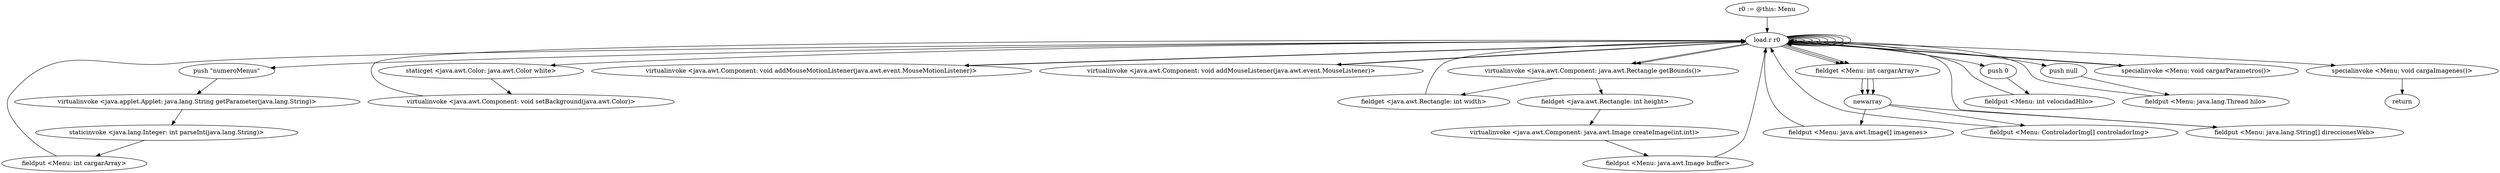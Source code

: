 digraph "" {
    "r0 := @this: Menu"
    "load.r r0"
    "r0 := @this: Menu"->"load.r r0";
    "load.r r0"->"load.r r0";
    "push \"numeroMenus\""
    "load.r r0"->"push \"numeroMenus\"";
    "virtualinvoke <java.applet.Applet: java.lang.String getParameter(java.lang.String)>"
    "push \"numeroMenus\""->"virtualinvoke <java.applet.Applet: java.lang.String getParameter(java.lang.String)>";
    "staticinvoke <java.lang.Integer: int parseInt(java.lang.String)>"
    "virtualinvoke <java.applet.Applet: java.lang.String getParameter(java.lang.String)>"->"staticinvoke <java.lang.Integer: int parseInt(java.lang.String)>";
    "fieldput <Menu: int cargarArray>"
    "staticinvoke <java.lang.Integer: int parseInt(java.lang.String)>"->"fieldput <Menu: int cargarArray>";
    "fieldput <Menu: int cargarArray>"->"load.r r0";
    "staticget <java.awt.Color: java.awt.Color white>"
    "load.r r0"->"staticget <java.awt.Color: java.awt.Color white>";
    "virtualinvoke <java.awt.Component: void setBackground(java.awt.Color)>"
    "staticget <java.awt.Color: java.awt.Color white>"->"virtualinvoke <java.awt.Component: void setBackground(java.awt.Color)>";
    "virtualinvoke <java.awt.Component: void setBackground(java.awt.Color)>"->"load.r r0";
    "load.r r0"->"load.r r0";
    "virtualinvoke <java.awt.Component: void addMouseMotionListener(java.awt.event.MouseMotionListener)>"
    "load.r r0"->"virtualinvoke <java.awt.Component: void addMouseMotionListener(java.awt.event.MouseMotionListener)>";
    "virtualinvoke <java.awt.Component: void addMouseMotionListener(java.awt.event.MouseMotionListener)>"->"load.r r0";
    "load.r r0"->"load.r r0";
    "virtualinvoke <java.awt.Component: void addMouseListener(java.awt.event.MouseListener)>"
    "load.r r0"->"virtualinvoke <java.awt.Component: void addMouseListener(java.awt.event.MouseListener)>";
    "virtualinvoke <java.awt.Component: void addMouseListener(java.awt.event.MouseListener)>"->"load.r r0";
    "load.r r0"->"load.r r0";
    "load.r r0"->"load.r r0";
    "virtualinvoke <java.awt.Component: java.awt.Rectangle getBounds()>"
    "load.r r0"->"virtualinvoke <java.awt.Component: java.awt.Rectangle getBounds()>";
    "fieldget <java.awt.Rectangle: int width>"
    "virtualinvoke <java.awt.Component: java.awt.Rectangle getBounds()>"->"fieldget <java.awt.Rectangle: int width>";
    "fieldget <java.awt.Rectangle: int width>"->"load.r r0";
    "load.r r0"->"virtualinvoke <java.awt.Component: java.awt.Rectangle getBounds()>";
    "fieldget <java.awt.Rectangle: int height>"
    "virtualinvoke <java.awt.Component: java.awt.Rectangle getBounds()>"->"fieldget <java.awt.Rectangle: int height>";
    "virtualinvoke <java.awt.Component: java.awt.Image createImage(int,int)>"
    "fieldget <java.awt.Rectangle: int height>"->"virtualinvoke <java.awt.Component: java.awt.Image createImage(int,int)>";
    "fieldput <Menu: java.awt.Image buffer>"
    "virtualinvoke <java.awt.Component: java.awt.Image createImage(int,int)>"->"fieldput <Menu: java.awt.Image buffer>";
    "fieldput <Menu: java.awt.Image buffer>"->"load.r r0";
    "load.r r0"->"load.r r0";
    "fieldget <Menu: int cargarArray>"
    "load.r r0"->"fieldget <Menu: int cargarArray>";
    "newarray"
    "fieldget <Menu: int cargarArray>"->"newarray";
    "fieldput <Menu: java.awt.Image[] imagenes>"
    "newarray"->"fieldput <Menu: java.awt.Image[] imagenes>";
    "fieldput <Menu: java.awt.Image[] imagenes>"->"load.r r0";
    "load.r r0"->"load.r r0";
    "load.r r0"->"fieldget <Menu: int cargarArray>";
    "fieldget <Menu: int cargarArray>"->"newarray";
    "fieldput <Menu: ControladorImg[] controladorImg>"
    "newarray"->"fieldput <Menu: ControladorImg[] controladorImg>";
    "fieldput <Menu: ControladorImg[] controladorImg>"->"load.r r0";
    "load.r r0"->"load.r r0";
    "load.r r0"->"fieldget <Menu: int cargarArray>";
    "fieldget <Menu: int cargarArray>"->"newarray";
    "fieldput <Menu: java.lang.String[] direccionesWeb>"
    "newarray"->"fieldput <Menu: java.lang.String[] direccionesWeb>";
    "fieldput <Menu: java.lang.String[] direccionesWeb>"->"load.r r0";
    "push 0"
    "load.r r0"->"push 0";
    "fieldput <Menu: int velocidadHilo>"
    "push 0"->"fieldput <Menu: int velocidadHilo>";
    "fieldput <Menu: int velocidadHilo>"->"load.r r0";
    "push null"
    "load.r r0"->"push null";
    "fieldput <Menu: java.lang.Thread hilo>"
    "push null"->"fieldput <Menu: java.lang.Thread hilo>";
    "fieldput <Menu: java.lang.Thread hilo>"->"load.r r0";
    "specialinvoke <Menu: void cargarParametros()>"
    "load.r r0"->"specialinvoke <Menu: void cargarParametros()>";
    "specialinvoke <Menu: void cargarParametros()>"->"load.r r0";
    "specialinvoke <Menu: void cargaImagenes()>"
    "load.r r0"->"specialinvoke <Menu: void cargaImagenes()>";
    "return"
    "specialinvoke <Menu: void cargaImagenes()>"->"return";
}
